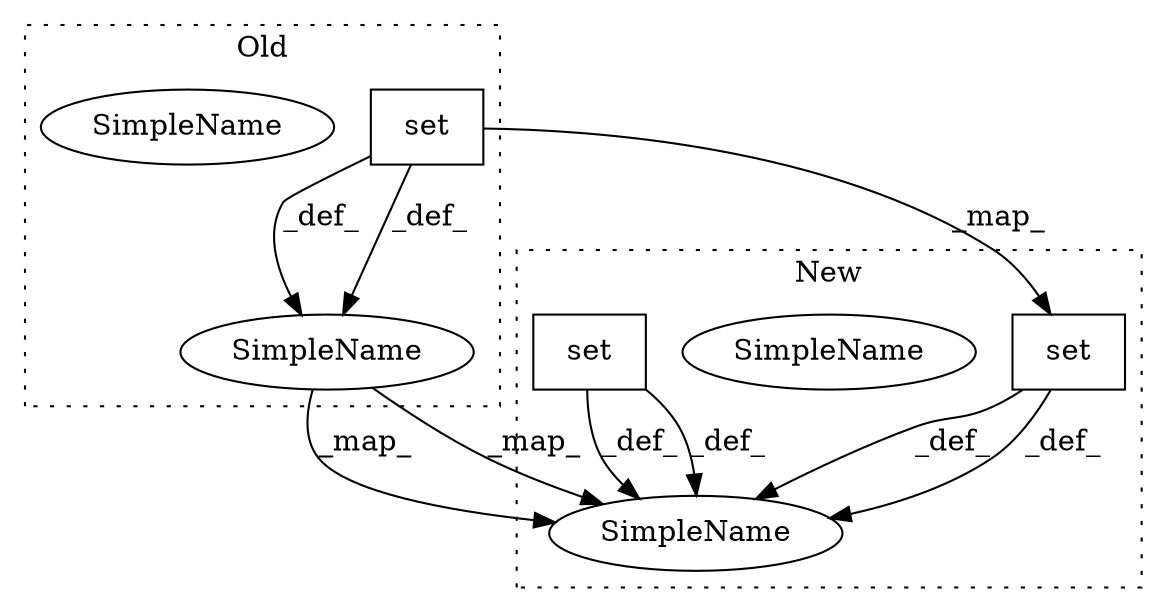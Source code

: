 digraph G {
subgraph cluster0 {
1 [label="set" a="32" s="7414,7436" l="4,1" shape="box"];
3 [label="SimpleName" a="42" s="7447" l="1" shape="ellipse"];
6 [label="SimpleName" a="42" s="7447" l="1" shape="ellipse"];
label = "Old";
style="dotted";
}
subgraph cluster1 {
2 [label="set" a="32" s="7470,7492" l="4,1" shape="box"];
4 [label="SimpleName" a="42" s="7527" l="1" shape="ellipse"];
5 [label="SimpleName" a="42" s="7527" l="1" shape="ellipse"];
7 [label="set" a="32" s="7496,7515" l="4,1" shape="box"];
label = "New";
style="dotted";
}
1 -> 6 [label="_def_"];
1 -> 6 [label="_def_"];
1 -> 2 [label="_map_"];
2 -> 5 [label="_def_"];
2 -> 5 [label="_def_"];
6 -> 5 [label="_map_"];
6 -> 5 [label="_map_"];
7 -> 5 [label="_def_"];
7 -> 5 [label="_def_"];
}
